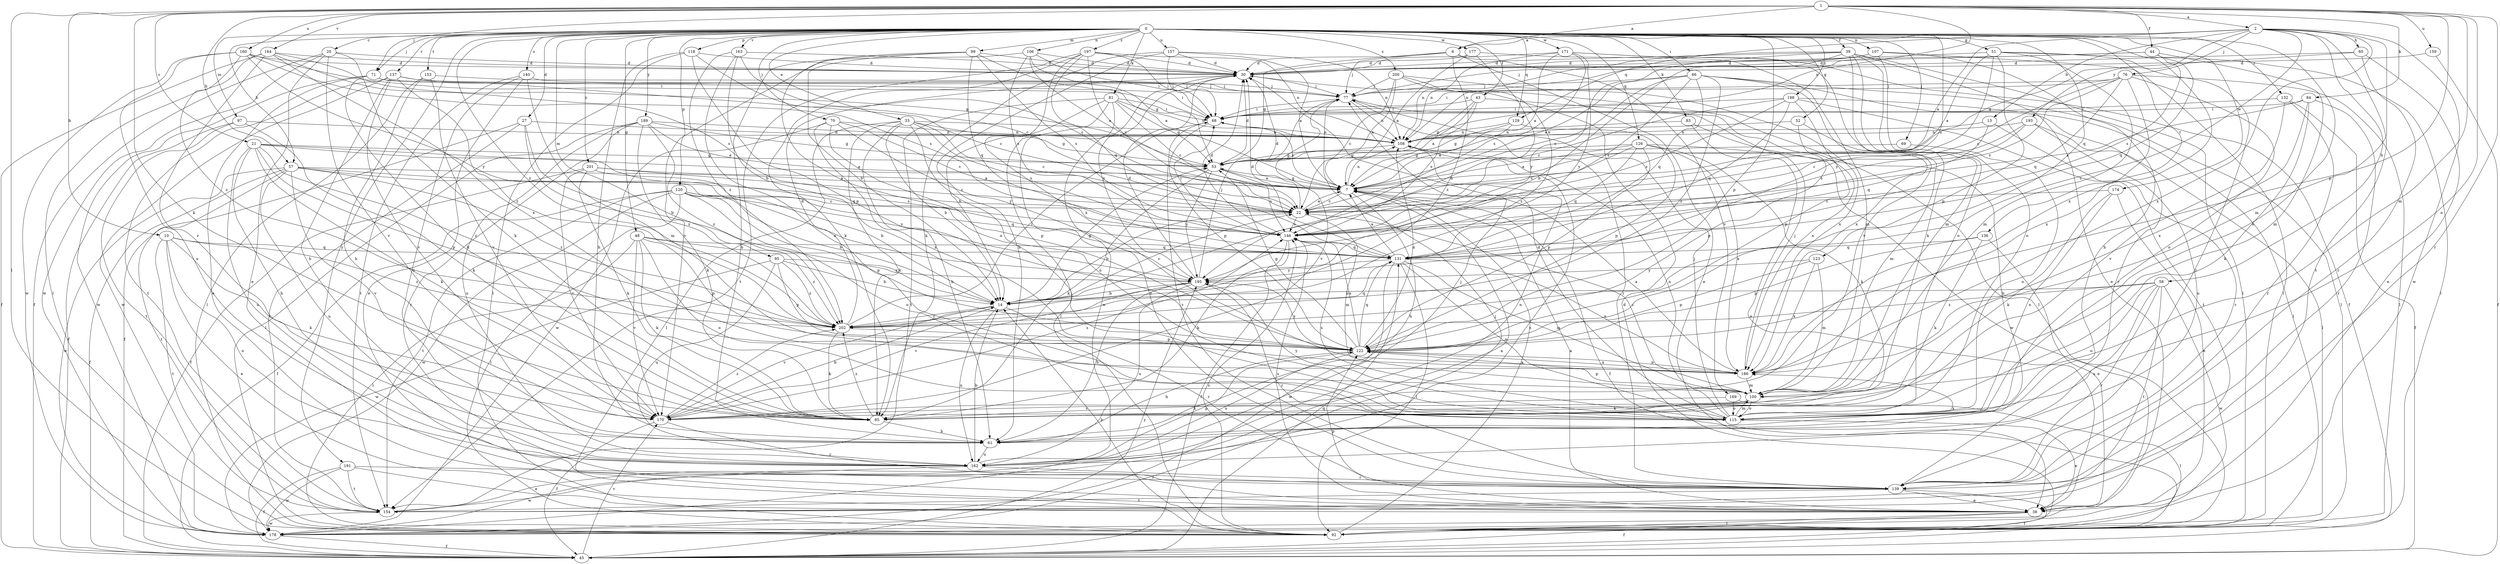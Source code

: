 strict digraph  {
0;
1;
2;
6;
7;
10;
13;
14;
20;
21;
22;
27;
30;
33;
38;
39;
43;
44;
45;
48;
51;
52;
53;
57;
58;
60;
61;
66;
68;
69;
70;
71;
76;
77;
81;
83;
84;
85;
92;
95;
97;
99;
100;
106;
107;
108;
115;
118;
120;
122;
123;
126;
129;
131;
132;
136;
137;
139;
140;
146;
153;
154;
157;
159;
160;
162;
163;
164;
169;
170;
171;
174;
177;
178;
186;
189;
191;
193;
195;
197;
198;
200;
201;
202;
0 -> 20  [label=c];
0 -> 27  [label=d];
0 -> 33  [label=e];
0 -> 39  [label=f];
0 -> 43  [label=f];
0 -> 48  [label=g];
0 -> 51  [label=g];
0 -> 52  [label=g];
0 -> 57  [label=h];
0 -> 66  [label=i];
0 -> 69  [label=j];
0 -> 70  [label=j];
0 -> 71  [label=j];
0 -> 81  [label=k];
0 -> 83  [label=k];
0 -> 95  [label=m];
0 -> 97  [label=m];
0 -> 99  [label=m];
0 -> 106  [label=n];
0 -> 107  [label=n];
0 -> 115  [label=o];
0 -> 118  [label=p];
0 -> 120  [label=p];
0 -> 122  [label=p];
0 -> 123  [label=q];
0 -> 126  [label=q];
0 -> 129  [label=q];
0 -> 132  [label=r];
0 -> 136  [label=r];
0 -> 137  [label=r];
0 -> 140  [label=s];
0 -> 146  [label=s];
0 -> 153  [label=t];
0 -> 157  [label=u];
0 -> 163  [label=v];
0 -> 171  [label=w];
0 -> 174  [label=w];
0 -> 177  [label=w];
0 -> 186  [label=x];
0 -> 189  [label=y];
0 -> 191  [label=y];
0 -> 197  [label=z];
0 -> 198  [label=z];
0 -> 200  [label=z];
0 -> 201  [label=z];
0 -> 202  [label=z];
1 -> 2  [label=a];
1 -> 6  [label=a];
1 -> 10  [label=b];
1 -> 21  [label=c];
1 -> 44  [label=f];
1 -> 57  [label=h];
1 -> 71  [label=j];
1 -> 84  [label=k];
1 -> 85  [label=k];
1 -> 92  [label=l];
1 -> 100  [label=m];
1 -> 108  [label=n];
1 -> 115  [label=o];
1 -> 122  [label=p];
1 -> 139  [label=r];
1 -> 159  [label=u];
1 -> 160  [label=u];
1 -> 164  [label=v];
2 -> 6  [label=a];
2 -> 7  [label=a];
2 -> 13  [label=b];
2 -> 58  [label=h];
2 -> 60  [label=h];
2 -> 76  [label=j];
2 -> 100  [label=m];
2 -> 129  [label=q];
2 -> 154  [label=t];
2 -> 178  [label=w];
2 -> 186  [label=x];
2 -> 193  [label=y];
2 -> 202  [label=z];
6 -> 30  [label=d];
6 -> 38  [label=e];
6 -> 53  [label=g];
6 -> 77  [label=j];
6 -> 169  [label=v];
6 -> 202  [label=z];
7 -> 22  [label=c];
7 -> 45  [label=f];
7 -> 53  [label=g];
7 -> 61  [label=h];
7 -> 68  [label=i];
7 -> 108  [label=n];
10 -> 38  [label=e];
10 -> 85  [label=k];
10 -> 131  [label=q];
10 -> 154  [label=t];
10 -> 162  [label=u];
10 -> 202  [label=z];
13 -> 108  [label=n];
13 -> 131  [label=q];
13 -> 139  [label=r];
14 -> 22  [label=c];
14 -> 53  [label=g];
14 -> 139  [label=r];
14 -> 162  [label=u];
14 -> 170  [label=v];
14 -> 202  [label=z];
20 -> 30  [label=d];
20 -> 38  [label=e];
20 -> 45  [label=f];
20 -> 85  [label=k];
20 -> 170  [label=v];
20 -> 178  [label=w];
21 -> 7  [label=a];
21 -> 53  [label=g];
21 -> 61  [label=h];
21 -> 85  [label=k];
21 -> 122  [label=p];
21 -> 131  [label=q];
21 -> 162  [label=u];
21 -> 202  [label=z];
22 -> 7  [label=a];
22 -> 14  [label=b];
22 -> 30  [label=d];
22 -> 100  [label=m];
22 -> 146  [label=s];
27 -> 14  [label=b];
27 -> 45  [label=f];
27 -> 108  [label=n];
27 -> 154  [label=t];
27 -> 202  [label=z];
30 -> 77  [label=j];
30 -> 178  [label=w];
30 -> 195  [label=y];
33 -> 14  [label=b];
33 -> 22  [label=c];
33 -> 53  [label=g];
33 -> 61  [label=h];
33 -> 85  [label=k];
33 -> 92  [label=l];
33 -> 108  [label=n];
33 -> 115  [label=o];
33 -> 146  [label=s];
38 -> 7  [label=a];
38 -> 45  [label=f];
38 -> 92  [label=l];
38 -> 122  [label=p];
38 -> 146  [label=s];
39 -> 14  [label=b];
39 -> 30  [label=d];
39 -> 38  [label=e];
39 -> 92  [label=l];
39 -> 100  [label=m];
39 -> 108  [label=n];
39 -> 115  [label=o];
39 -> 170  [label=v];
39 -> 195  [label=y];
43 -> 7  [label=a];
43 -> 53  [label=g];
43 -> 68  [label=i];
43 -> 146  [label=s];
43 -> 186  [label=x];
44 -> 30  [label=d];
44 -> 77  [label=j];
44 -> 100  [label=m];
44 -> 131  [label=q];
44 -> 146  [label=s];
45 -> 131  [label=q];
45 -> 170  [label=v];
45 -> 195  [label=y];
48 -> 85  [label=k];
48 -> 92  [label=l];
48 -> 115  [label=o];
48 -> 122  [label=p];
48 -> 131  [label=q];
48 -> 170  [label=v];
48 -> 202  [label=z];
51 -> 7  [label=a];
51 -> 30  [label=d];
51 -> 92  [label=l];
51 -> 100  [label=m];
51 -> 122  [label=p];
51 -> 139  [label=r];
51 -> 195  [label=y];
52 -> 100  [label=m];
52 -> 108  [label=n];
52 -> 122  [label=p];
53 -> 7  [label=a];
53 -> 30  [label=d];
53 -> 85  [label=k];
53 -> 146  [label=s];
53 -> 195  [label=y];
57 -> 7  [label=a];
57 -> 45  [label=f];
57 -> 146  [label=s];
57 -> 154  [label=t];
57 -> 162  [label=u];
57 -> 170  [label=v];
57 -> 178  [label=w];
57 -> 195  [label=y];
57 -> 202  [label=z];
58 -> 14  [label=b];
58 -> 115  [label=o];
58 -> 139  [label=r];
58 -> 154  [label=t];
58 -> 162  [label=u];
58 -> 178  [label=w];
58 -> 202  [label=z];
60 -> 30  [label=d];
60 -> 38  [label=e];
60 -> 53  [label=g];
60 -> 139  [label=r];
61 -> 162  [label=u];
61 -> 186  [label=x];
66 -> 7  [label=a];
66 -> 22  [label=c];
66 -> 77  [label=j];
66 -> 92  [label=l];
66 -> 131  [label=q];
66 -> 139  [label=r];
66 -> 146  [label=s];
66 -> 186  [label=x];
66 -> 202  [label=z];
68 -> 108  [label=n];
68 -> 122  [label=p];
68 -> 139  [label=r];
69 -> 53  [label=g];
69 -> 115  [label=o];
70 -> 22  [label=c];
70 -> 108  [label=n];
70 -> 122  [label=p];
70 -> 178  [label=w];
70 -> 186  [label=x];
70 -> 195  [label=y];
71 -> 38  [label=e];
71 -> 68  [label=i];
71 -> 77  [label=j];
71 -> 85  [label=k];
71 -> 178  [label=w];
76 -> 22  [label=c];
76 -> 68  [label=i];
76 -> 77  [label=j];
76 -> 92  [label=l];
76 -> 115  [label=o];
76 -> 131  [label=q];
76 -> 146  [label=s];
76 -> 186  [label=x];
77 -> 68  [label=i];
77 -> 108  [label=n];
77 -> 139  [label=r];
77 -> 170  [label=v];
81 -> 14  [label=b];
81 -> 22  [label=c];
81 -> 53  [label=g];
81 -> 68  [label=i];
81 -> 92  [label=l];
81 -> 108  [label=n];
81 -> 139  [label=r];
81 -> 154  [label=t];
83 -> 38  [label=e];
83 -> 108  [label=n];
83 -> 178  [label=w];
84 -> 22  [label=c];
84 -> 68  [label=i];
84 -> 85  [label=k];
84 -> 139  [label=r];
84 -> 186  [label=x];
85 -> 61  [label=h];
85 -> 202  [label=z];
92 -> 7  [label=a];
92 -> 14  [label=b];
92 -> 30  [label=d];
92 -> 146  [label=s];
95 -> 14  [label=b];
95 -> 122  [label=p];
95 -> 162  [label=u];
95 -> 178  [label=w];
95 -> 195  [label=y];
95 -> 202  [label=z];
97 -> 45  [label=f];
97 -> 85  [label=k];
97 -> 108  [label=n];
97 -> 154  [label=t];
99 -> 7  [label=a];
99 -> 14  [label=b];
99 -> 30  [label=d];
99 -> 61  [label=h];
99 -> 115  [label=o];
99 -> 131  [label=q];
99 -> 146  [label=s];
100 -> 22  [label=c];
100 -> 85  [label=k];
100 -> 115  [label=o];
100 -> 122  [label=p];
100 -> 170  [label=v];
106 -> 7  [label=a];
106 -> 30  [label=d];
106 -> 53  [label=g];
106 -> 68  [label=i];
106 -> 146  [label=s];
106 -> 170  [label=v];
107 -> 30  [label=d];
107 -> 61  [label=h];
107 -> 92  [label=l];
107 -> 108  [label=n];
107 -> 115  [label=o];
108 -> 53  [label=g];
115 -> 30  [label=d];
115 -> 38  [label=e];
115 -> 77  [label=j];
115 -> 100  [label=m];
115 -> 108  [label=n];
115 -> 146  [label=s];
115 -> 195  [label=y];
118 -> 22  [label=c];
118 -> 30  [label=d];
118 -> 61  [label=h];
118 -> 92  [label=l];
118 -> 122  [label=p];
120 -> 14  [label=b];
120 -> 22  [label=c];
120 -> 45  [label=f];
120 -> 92  [label=l];
120 -> 115  [label=o];
120 -> 122  [label=p];
120 -> 131  [label=q];
120 -> 154  [label=t];
120 -> 178  [label=w];
122 -> 53  [label=g];
122 -> 61  [label=h];
122 -> 108  [label=n];
122 -> 131  [label=q];
122 -> 146  [label=s];
122 -> 162  [label=u];
122 -> 186  [label=x];
122 -> 195  [label=y];
123 -> 100  [label=m];
123 -> 122  [label=p];
123 -> 186  [label=x];
123 -> 195  [label=y];
126 -> 7  [label=a];
126 -> 22  [label=c];
126 -> 53  [label=g];
126 -> 61  [label=h];
126 -> 85  [label=k];
126 -> 122  [label=p];
126 -> 131  [label=q];
126 -> 186  [label=x];
129 -> 7  [label=a];
129 -> 53  [label=g];
129 -> 108  [label=n];
129 -> 122  [label=p];
131 -> 7  [label=a];
131 -> 30  [label=d];
131 -> 92  [label=l];
131 -> 100  [label=m];
131 -> 115  [label=o];
131 -> 178  [label=w];
131 -> 186  [label=x];
131 -> 195  [label=y];
132 -> 45  [label=f];
132 -> 68  [label=i];
132 -> 139  [label=r];
132 -> 170  [label=v];
136 -> 38  [label=e];
136 -> 85  [label=k];
136 -> 122  [label=p];
136 -> 131  [label=q];
137 -> 22  [label=c];
137 -> 61  [label=h];
137 -> 77  [label=j];
137 -> 154  [label=t];
137 -> 170  [label=v];
137 -> 178  [label=w];
137 -> 202  [label=z];
139 -> 38  [label=e];
139 -> 45  [label=f];
139 -> 154  [label=t];
140 -> 38  [label=e];
140 -> 77  [label=j];
140 -> 100  [label=m];
140 -> 154  [label=t];
140 -> 162  [label=u];
146 -> 30  [label=d];
146 -> 45  [label=f];
146 -> 68  [label=i];
146 -> 85  [label=k];
146 -> 131  [label=q];
153 -> 61  [label=h];
153 -> 77  [label=j];
153 -> 92  [label=l];
153 -> 170  [label=v];
154 -> 7  [label=a];
154 -> 108  [label=n];
154 -> 178  [label=w];
157 -> 7  [label=a];
157 -> 30  [label=d];
157 -> 61  [label=h];
157 -> 68  [label=i];
157 -> 85  [label=k];
157 -> 108  [label=n];
159 -> 30  [label=d];
159 -> 45  [label=f];
160 -> 30  [label=d];
160 -> 68  [label=i];
160 -> 146  [label=s];
160 -> 162  [label=u];
160 -> 178  [label=w];
160 -> 195  [label=y];
160 -> 202  [label=z];
162 -> 14  [label=b];
162 -> 77  [label=j];
162 -> 108  [label=n];
162 -> 122  [label=p];
162 -> 139  [label=r];
162 -> 178  [label=w];
163 -> 14  [label=b];
163 -> 22  [label=c];
163 -> 30  [label=d];
163 -> 115  [label=o];
163 -> 202  [label=z];
164 -> 30  [label=d];
164 -> 45  [label=f];
164 -> 53  [label=g];
164 -> 92  [label=l];
164 -> 146  [label=s];
164 -> 170  [label=v];
164 -> 186  [label=x];
169 -> 85  [label=k];
169 -> 92  [label=l];
169 -> 115  [label=o];
170 -> 14  [label=b];
170 -> 45  [label=f];
170 -> 139  [label=r];
170 -> 146  [label=s];
170 -> 202  [label=z];
171 -> 7  [label=a];
171 -> 30  [label=d];
171 -> 45  [label=f];
171 -> 85  [label=k];
171 -> 108  [label=n];
171 -> 146  [label=s];
171 -> 195  [label=y];
174 -> 22  [label=c];
174 -> 38  [label=e];
174 -> 85  [label=k];
174 -> 115  [label=o];
177 -> 7  [label=a];
177 -> 14  [label=b];
177 -> 30  [label=d];
177 -> 100  [label=m];
178 -> 45  [label=f];
178 -> 77  [label=j];
186 -> 7  [label=a];
186 -> 77  [label=j];
186 -> 100  [label=m];
186 -> 122  [label=p];
189 -> 7  [label=a];
189 -> 53  [label=g];
189 -> 85  [label=k];
189 -> 92  [label=l];
189 -> 108  [label=n];
189 -> 139  [label=r];
189 -> 162  [label=u];
189 -> 202  [label=z];
191 -> 38  [label=e];
191 -> 45  [label=f];
191 -> 139  [label=r];
191 -> 154  [label=t];
191 -> 178  [label=w];
193 -> 22  [label=c];
193 -> 92  [label=l];
193 -> 108  [label=n];
193 -> 146  [label=s];
193 -> 162  [label=u];
195 -> 14  [label=b];
195 -> 30  [label=d];
195 -> 61  [label=h];
195 -> 77  [label=j];
195 -> 139  [label=r];
195 -> 162  [label=u];
195 -> 170  [label=v];
197 -> 22  [label=c];
197 -> 30  [label=d];
197 -> 68  [label=i];
197 -> 85  [label=k];
197 -> 108  [label=n];
197 -> 131  [label=q];
197 -> 154  [label=t];
197 -> 186  [label=x];
198 -> 22  [label=c];
198 -> 68  [label=i];
198 -> 92  [label=l];
198 -> 122  [label=p];
198 -> 131  [label=q];
198 -> 146  [label=s];
198 -> 154  [label=t];
200 -> 7  [label=a];
200 -> 22  [label=c];
200 -> 77  [label=j];
200 -> 92  [label=l];
200 -> 186  [label=x];
200 -> 202  [label=z];
201 -> 7  [label=a];
201 -> 14  [label=b];
201 -> 22  [label=c];
201 -> 45  [label=f];
201 -> 85  [label=k];
201 -> 170  [label=v];
202 -> 30  [label=d];
202 -> 68  [label=i];
202 -> 85  [label=k];
202 -> 122  [label=p];
202 -> 131  [label=q];
}
